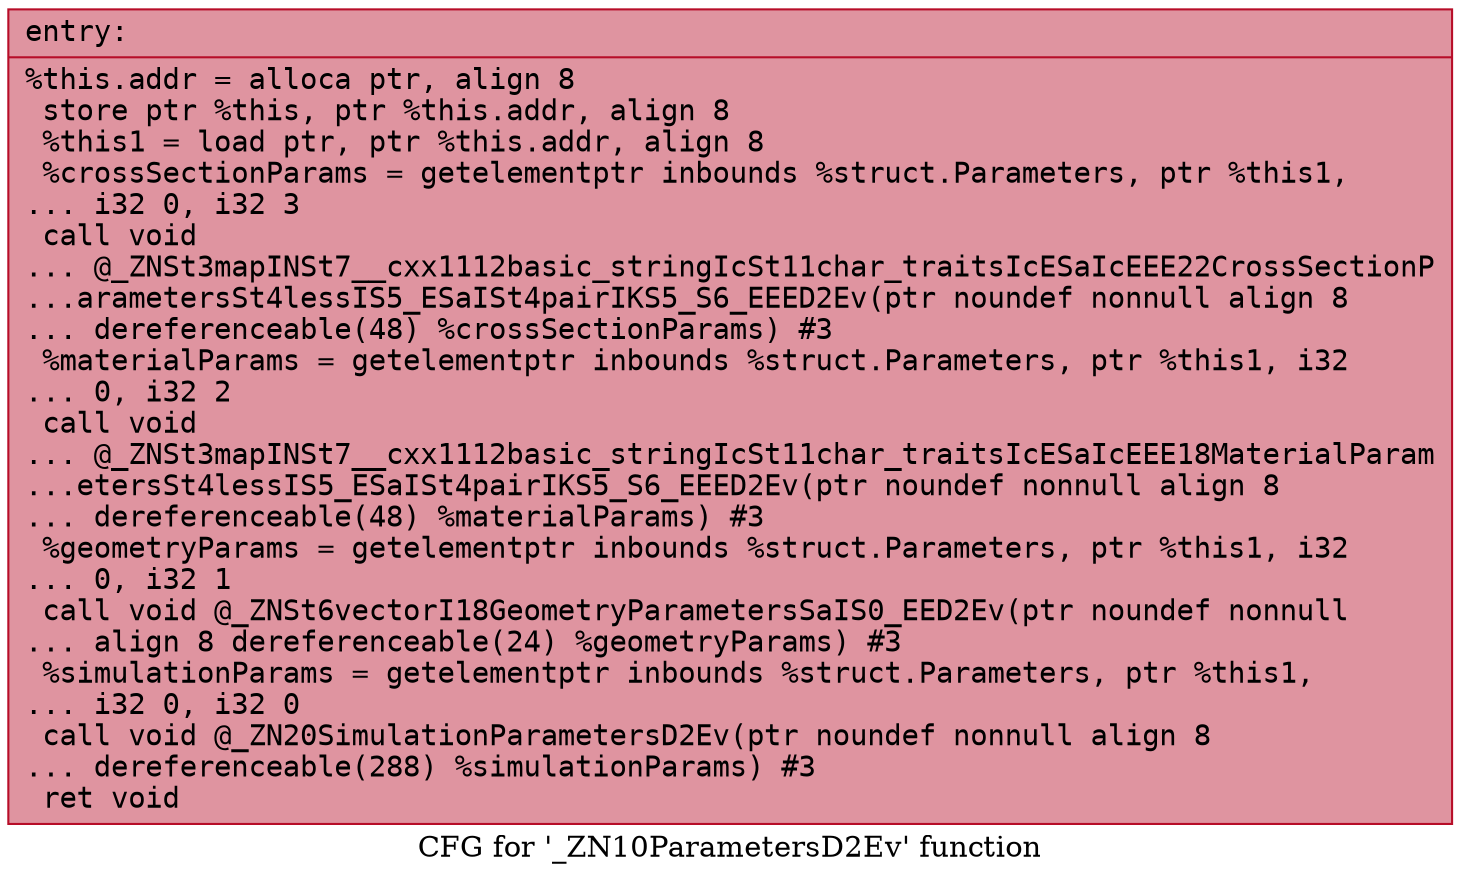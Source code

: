 digraph "CFG for '_ZN10ParametersD2Ev' function" {
	label="CFG for '_ZN10ParametersD2Ev' function";

	Node0x562c4e465510 [shape=record,color="#b70d28ff", style=filled, fillcolor="#b70d2870" fontname="Courier",label="{entry:\l|  %this.addr = alloca ptr, align 8\l  store ptr %this, ptr %this.addr, align 8\l  %this1 = load ptr, ptr %this.addr, align 8\l  %crossSectionParams = getelementptr inbounds %struct.Parameters, ptr %this1,\l... i32 0, i32 3\l  call void\l... @_ZNSt3mapINSt7__cxx1112basic_stringIcSt11char_traitsIcESaIcEEE22CrossSectionP\l...arametersSt4lessIS5_ESaISt4pairIKS5_S6_EEED2Ev(ptr noundef nonnull align 8\l... dereferenceable(48) %crossSectionParams) #3\l  %materialParams = getelementptr inbounds %struct.Parameters, ptr %this1, i32\l... 0, i32 2\l  call void\l... @_ZNSt3mapINSt7__cxx1112basic_stringIcSt11char_traitsIcESaIcEEE18MaterialParam\l...etersSt4lessIS5_ESaISt4pairIKS5_S6_EEED2Ev(ptr noundef nonnull align 8\l... dereferenceable(48) %materialParams) #3\l  %geometryParams = getelementptr inbounds %struct.Parameters, ptr %this1, i32\l... 0, i32 1\l  call void @_ZNSt6vectorI18GeometryParametersSaIS0_EED2Ev(ptr noundef nonnull\l... align 8 dereferenceable(24) %geometryParams) #3\l  %simulationParams = getelementptr inbounds %struct.Parameters, ptr %this1,\l... i32 0, i32 0\l  call void @_ZN20SimulationParametersD2Ev(ptr noundef nonnull align 8\l... dereferenceable(288) %simulationParams) #3\l  ret void\l}"];
}
